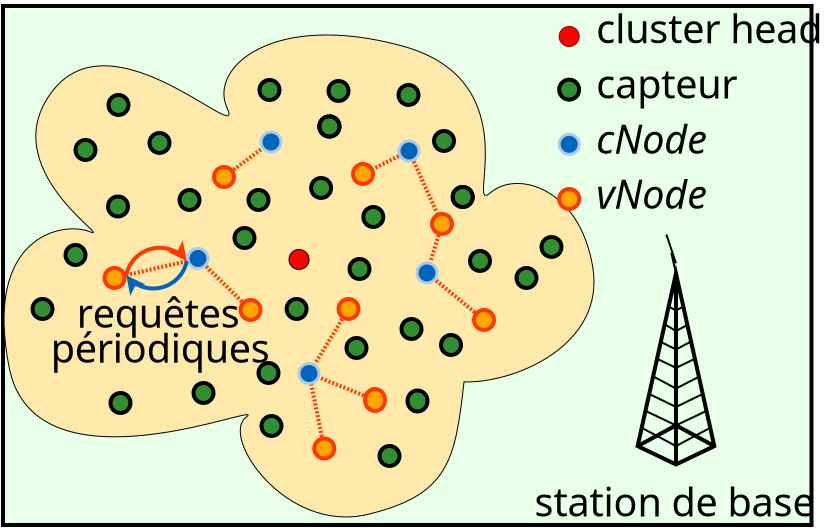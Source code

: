 <?xml version="1.0" encoding="UTF-8"?>
<dia:diagram xmlns:dia="http://www.lysator.liu.se/~alla/dia/">
  <dia:layer name="Background" visible="true" active="true">
    <dia:object type="Standard - Box" version="0" id="O0">
      <dia:attribute name="obj_pos">
        <dia:point val="11.8,24.975"/>
      </dia:attribute>
      <dia:attribute name="obj_bb">
        <dia:rectangle val="11.7,24.875;52.325,51.025"/>
      </dia:attribute>
      <dia:attribute name="elem_corner">
        <dia:point val="11.8,24.975"/>
      </dia:attribute>
      <dia:attribute name="elem_width">
        <dia:real val="40.425"/>
      </dia:attribute>
      <dia:attribute name="elem_height">
        <dia:real val="25.95"/>
      </dia:attribute>
      <dia:attribute name="border_width">
        <dia:real val="0.2"/>
      </dia:attribute>
      <dia:attribute name="inner_color">
        <dia:color val="#e8ffe8"/>
      </dia:attribute>
      <dia:attribute name="show_background">
        <dia:boolean val="true"/>
      </dia:attribute>
    </dia:object>
    <dia:object type="Network - Antenna" version="1" id="O1">
      <dia:attribute name="obj_pos">
        <dia:point val="43.532,36.4"/>
      </dia:attribute>
      <dia:attribute name="obj_bb">
        <dia:rectangle val="39.25,36.384;51.648,50.723"/>
      </dia:attribute>
      <dia:attribute name="meta">
        <dia:composite type="dict"/>
      </dia:attribute>
      <dia:attribute name="elem_corner">
        <dia:point val="43.532,36.4"/>
      </dia:attribute>
      <dia:attribute name="elem_width">
        <dia:real val="3.833"/>
      </dia:attribute>
      <dia:attribute name="elem_height">
        <dia:real val="11.5"/>
      </dia:attribute>
      <dia:attribute name="line_width">
        <dia:real val="0.1"/>
      </dia:attribute>
      <dia:attribute name="line_colour">
        <dia:color val="#000000"/>
      </dia:attribute>
      <dia:attribute name="fill_colour">
        <dia:color val="#e8ffe8"/>
      </dia:attribute>
      <dia:attribute name="show_background">
        <dia:boolean val="true"/>
      </dia:attribute>
      <dia:attribute name="line_style">
        <dia:enum val="0"/>
        <dia:real val="1"/>
      </dia:attribute>
      <dia:attribute name="padding">
        <dia:real val="0.1"/>
      </dia:attribute>
      <dia:attribute name="text">
        <dia:composite type="text">
          <dia:attribute name="string">
            <dia:string>#station de base#</dia:string>
          </dia:attribute>
          <dia:attribute name="font">
            <dia:font family="Linux Biolinum O" style="0" name="Courier"/>
          </dia:attribute>
          <dia:attribute name="height">
            <dia:real val="2.469"/>
          </dia:attribute>
          <dia:attribute name="pos">
            <dia:point val="45.449,50.135"/>
          </dia:attribute>
          <dia:attribute name="color">
            <dia:color val="#000000"/>
          </dia:attribute>
          <dia:attribute name="alignment">
            <dia:enum val="1"/>
          </dia:attribute>
        </dia:composite>
      </dia:attribute>
      <dia:attribute name="flip_horizontal">
        <dia:boolean val="false"/>
      </dia:attribute>
      <dia:attribute name="flip_vertical">
        <dia:boolean val="false"/>
      </dia:attribute>
      <dia:attribute name="subscale">
        <dia:real val="1"/>
      </dia:attribute>
    </dia:object>
    <dia:object type="Network - Cloud" version="1" id="O2">
      <dia:attribute name="obj_pos">
        <dia:point val="11.85,26.425"/>
      </dia:attribute>
      <dia:attribute name="obj_bb">
        <dia:rectangle val="11.85,26.425;41.35,50.525"/>
      </dia:attribute>
      <dia:attribute name="meta">
        <dia:composite type="dict"/>
      </dia:attribute>
      <dia:attribute name="elem_corner">
        <dia:point val="11.85,26.425"/>
      </dia:attribute>
      <dia:attribute name="elem_width">
        <dia:real val="29.5"/>
      </dia:attribute>
      <dia:attribute name="elem_height">
        <dia:real val="24.1"/>
      </dia:attribute>
      <dia:attribute name="line_width">
        <dia:real val="1.175e-38"/>
      </dia:attribute>
      <dia:attribute name="line_colour">
        <dia:color val="#000000"/>
      </dia:attribute>
      <dia:attribute name="fill_colour">
        <dia:color val="#ffe9aa"/>
      </dia:attribute>
      <dia:attribute name="show_background">
        <dia:boolean val="true"/>
      </dia:attribute>
      <dia:attribute name="line_style">
        <dia:enum val="0"/>
        <dia:real val="1"/>
      </dia:attribute>
      <dia:attribute name="padding">
        <dia:real val="0.1"/>
      </dia:attribute>
      <dia:attribute name="text">
        <dia:composite type="text">
          <dia:attribute name="string">
            <dia:string>##</dia:string>
          </dia:attribute>
          <dia:attribute name="font">
            <dia:font family="sans" style="0" name="Helvetica"/>
          </dia:attribute>
          <dia:attribute name="height">
            <dia:real val="0.8"/>
          </dia:attribute>
          <dia:attribute name="pos">
            <dia:point val="25.809,38.25"/>
          </dia:attribute>
          <dia:attribute name="color">
            <dia:color val="#000000"/>
          </dia:attribute>
          <dia:attribute name="alignment">
            <dia:enum val="1"/>
          </dia:attribute>
        </dia:composite>
      </dia:attribute>
      <dia:attribute name="flip_horizontal">
        <dia:boolean val="true"/>
      </dia:attribute>
      <dia:attribute name="flip_vertical">
        <dia:boolean val="true"/>
      </dia:attribute>
      <dia:attribute name="subscale">
        <dia:real val="1"/>
      </dia:attribute>
    </dia:object>
    <dia:object type="Standard - Ellipse" version="0" id="O3">
      <dia:attribute name="obj_pos">
        <dia:point val="26.1,37.15"/>
      </dia:attribute>
      <dia:attribute name="obj_bb">
        <dia:rectangle val="26.1,37.15;27.1,38.15"/>
      </dia:attribute>
      <dia:attribute name="elem_corner">
        <dia:point val="26.1,37.15"/>
      </dia:attribute>
      <dia:attribute name="elem_width">
        <dia:real val="1"/>
      </dia:attribute>
      <dia:attribute name="elem_height">
        <dia:real val="1"/>
      </dia:attribute>
      <dia:attribute name="border_width">
        <dia:real val="1.175e-38"/>
      </dia:attribute>
      <dia:attribute name="inner_color">
        <dia:color val="#ff0000"/>
      </dia:attribute>
    </dia:object>
    <dia:object type="Standard - Ellipse" version="0" id="O4">
      <dia:attribute name="obj_pos">
        <dia:point val="17.05,34.5"/>
      </dia:attribute>
      <dia:attribute name="obj_bb">
        <dia:rectangle val="16.95,34.4;18.15,35.6"/>
      </dia:attribute>
      <dia:attribute name="elem_corner">
        <dia:point val="17.05,34.5"/>
      </dia:attribute>
      <dia:attribute name="elem_width">
        <dia:real val="1"/>
      </dia:attribute>
      <dia:attribute name="elem_height">
        <dia:real val="1"/>
      </dia:attribute>
      <dia:attribute name="border_width">
        <dia:real val="0.2"/>
      </dia:attribute>
      <dia:attribute name="inner_color">
        <dia:color val="#318e31"/>
      </dia:attribute>
    </dia:object>
    <dia:object type="Standard - Ellipse" version="0" id="O5">
      <dia:attribute name="obj_pos">
        <dia:point val="27.365,46.6"/>
      </dia:attribute>
      <dia:attribute name="obj_bb">
        <dia:rectangle val="27.265,46.5;28.465,47.7"/>
      </dia:attribute>
      <dia:attribute name="elem_corner">
        <dia:point val="27.365,46.6"/>
      </dia:attribute>
      <dia:attribute name="elem_width">
        <dia:real val="1"/>
      </dia:attribute>
      <dia:attribute name="elem_height">
        <dia:real val="1"/>
      </dia:attribute>
      <dia:attribute name="border_width">
        <dia:real val="0.2"/>
      </dia:attribute>
      <dia:attribute name="border_color">
        <dia:color val="#ff3800"/>
      </dia:attribute>
      <dia:attribute name="inner_color">
        <dia:color val="#ffa500"/>
      </dia:attribute>
    </dia:object>
    <dia:object type="Standard - Ellipse" version="0" id="O6">
      <dia:attribute name="obj_pos">
        <dia:point val="28.975,41.575"/>
      </dia:attribute>
      <dia:attribute name="obj_bb">
        <dia:rectangle val="28.875,41.475;30.075,42.675"/>
      </dia:attribute>
      <dia:attribute name="elem_corner">
        <dia:point val="28.975,41.575"/>
      </dia:attribute>
      <dia:attribute name="elem_width">
        <dia:real val="1"/>
      </dia:attribute>
      <dia:attribute name="elem_height">
        <dia:real val="1"/>
      </dia:attribute>
      <dia:attribute name="border_width">
        <dia:real val="0.2"/>
      </dia:attribute>
      <dia:attribute name="inner_color">
        <dia:color val="#318e31"/>
      </dia:attribute>
    </dia:object>
    <dia:object type="Standard - Ellipse" version="0" id="O7">
      <dia:attribute name="obj_pos">
        <dia:point val="14.925,36.925"/>
      </dia:attribute>
      <dia:attribute name="obj_bb">
        <dia:rectangle val="14.825,36.825;16.025,38.025"/>
      </dia:attribute>
      <dia:attribute name="elem_corner">
        <dia:point val="14.925,36.925"/>
      </dia:attribute>
      <dia:attribute name="elem_width">
        <dia:real val="1"/>
      </dia:attribute>
      <dia:attribute name="elem_height">
        <dia:real val="1"/>
      </dia:attribute>
      <dia:attribute name="border_width">
        <dia:real val="0.2"/>
      </dia:attribute>
      <dia:attribute name="inner_color">
        <dia:color val="#318e31"/>
      </dia:attribute>
    </dia:object>
    <dia:object type="Standard - Ellipse" version="0" id="O8">
      <dia:attribute name="obj_pos">
        <dia:point val="32.025,44.2"/>
      </dia:attribute>
      <dia:attribute name="obj_bb">
        <dia:rectangle val="31.925,44.1;33.125,45.35"/>
      </dia:attribute>
      <dia:attribute name="elem_corner">
        <dia:point val="32.025,44.2"/>
      </dia:attribute>
      <dia:attribute name="elem_width">
        <dia:real val="1"/>
      </dia:attribute>
      <dia:attribute name="elem_height">
        <dia:real val="1.05"/>
      </dia:attribute>
      <dia:attribute name="border_width">
        <dia:real val="0.2"/>
      </dia:attribute>
      <dia:attribute name="inner_color">
        <dia:color val="#318e31"/>
      </dia:attribute>
    </dia:object>
    <dia:object type="Standard - Ellipse" version="0" id="O9">
      <dia:attribute name="obj_pos">
        <dia:point val="16.875,38.075"/>
      </dia:attribute>
      <dia:attribute name="obj_bb">
        <dia:rectangle val="16.775,37.975;17.975,39.175"/>
      </dia:attribute>
      <dia:attribute name="elem_corner">
        <dia:point val="16.875,38.075"/>
      </dia:attribute>
      <dia:attribute name="elem_width">
        <dia:real val="1"/>
      </dia:attribute>
      <dia:attribute name="elem_height">
        <dia:real val="1"/>
      </dia:attribute>
      <dia:attribute name="border_width">
        <dia:real val="0.2"/>
      </dia:attribute>
      <dia:attribute name="border_color">
        <dia:color val="#ff3800"/>
      </dia:attribute>
      <dia:attribute name="inner_color">
        <dia:color val="#ffa500"/>
      </dia:attribute>
    </dia:object>
    <dia:object type="Standard - Text" version="1" id="O10">
      <dia:attribute name="obj_pos">
        <dia:point val="28.078,30.792"/>
      </dia:attribute>
      <dia:attribute name="obj_bb">
        <dia:rectangle val="28.078,30.197;28.078,30.945"/>
      </dia:attribute>
      <dia:attribute name="text">
        <dia:composite type="text">
          <dia:attribute name="string">
            <dia:string>##</dia:string>
          </dia:attribute>
          <dia:attribute name="font">
            <dia:font family="sans" style="0" name="Helvetica"/>
          </dia:attribute>
          <dia:attribute name="height">
            <dia:real val="0.8"/>
          </dia:attribute>
          <dia:attribute name="pos">
            <dia:point val="28.078,30.792"/>
          </dia:attribute>
          <dia:attribute name="color">
            <dia:color val="#000000"/>
          </dia:attribute>
          <dia:attribute name="alignment">
            <dia:enum val="0"/>
          </dia:attribute>
        </dia:composite>
      </dia:attribute>
      <dia:attribute name="valign">
        <dia:enum val="3"/>
      </dia:attribute>
    </dia:object>
    <dia:object type="Standard - Ellipse" version="0" id="O11">
      <dia:attribute name="obj_pos">
        <dia:point val="19.125,31.325"/>
      </dia:attribute>
      <dia:attribute name="obj_bb">
        <dia:rectangle val="19.025,31.225;20.225,32.425"/>
      </dia:attribute>
      <dia:attribute name="elem_corner">
        <dia:point val="19.125,31.325"/>
      </dia:attribute>
      <dia:attribute name="elem_width">
        <dia:real val="1"/>
      </dia:attribute>
      <dia:attribute name="elem_height">
        <dia:real val="1"/>
      </dia:attribute>
      <dia:attribute name="border_width">
        <dia:real val="0.2"/>
      </dia:attribute>
      <dia:attribute name="inner_color">
        <dia:color val="#318e31"/>
      </dia:attribute>
    </dia:object>
    <dia:object type="Standard - Ellipse" version="0" id="O12">
      <dia:attribute name="obj_pos">
        <dia:point val="33.35,31.225"/>
      </dia:attribute>
      <dia:attribute name="obj_bb">
        <dia:rectangle val="33.25,31.125;34.45,32.325"/>
      </dia:attribute>
      <dia:attribute name="elem_corner">
        <dia:point val="33.35,31.225"/>
      </dia:attribute>
      <dia:attribute name="elem_width">
        <dia:real val="1"/>
      </dia:attribute>
      <dia:attribute name="elem_height">
        <dia:real val="1"/>
      </dia:attribute>
      <dia:attribute name="border_width">
        <dia:real val="0.2"/>
      </dia:attribute>
      <dia:attribute name="inner_color">
        <dia:color val="#318e31"/>
      </dia:attribute>
    </dia:object>
    <dia:object type="Standard - Ellipse" version="0" id="O13">
      <dia:attribute name="obj_pos">
        <dia:point val="17.075,29.425"/>
      </dia:attribute>
      <dia:attribute name="obj_bb">
        <dia:rectangle val="16.975,29.325;18.175,30.525"/>
      </dia:attribute>
      <dia:attribute name="elem_corner">
        <dia:point val="17.075,29.425"/>
      </dia:attribute>
      <dia:attribute name="elem_width">
        <dia:real val="1"/>
      </dia:attribute>
      <dia:attribute name="elem_height">
        <dia:real val="1"/>
      </dia:attribute>
      <dia:attribute name="border_width">
        <dia:real val="0.2"/>
      </dia:attribute>
      <dia:attribute name="inner_color">
        <dia:color val="#318e31"/>
      </dia:attribute>
    </dia:object>
    <dia:object type="Standard - Ellipse" version="0" id="O14">
      <dia:attribute name="obj_pos">
        <dia:point val="28.075,28.725"/>
      </dia:attribute>
      <dia:attribute name="obj_bb">
        <dia:rectangle val="27.975,28.625;29.175,29.825"/>
      </dia:attribute>
      <dia:attribute name="elem_corner">
        <dia:point val="28.075,28.725"/>
      </dia:attribute>
      <dia:attribute name="elem_width">
        <dia:real val="1"/>
      </dia:attribute>
      <dia:attribute name="elem_height">
        <dia:real val="1"/>
      </dia:attribute>
      <dia:attribute name="border_width">
        <dia:real val="0.2"/>
      </dia:attribute>
      <dia:attribute name="inner_color">
        <dia:color val="#318e31"/>
      </dia:attribute>
    </dia:object>
    <dia:object type="Standard - Ellipse" version="0" id="O15">
      <dia:attribute name="obj_pos">
        <dia:point val="37.475,38.075"/>
      </dia:attribute>
      <dia:attribute name="obj_bb">
        <dia:rectangle val="37.375,37.975;38.575,39.175"/>
      </dia:attribute>
      <dia:attribute name="elem_corner">
        <dia:point val="37.475,38.075"/>
      </dia:attribute>
      <dia:attribute name="elem_width">
        <dia:real val="1"/>
      </dia:attribute>
      <dia:attribute name="elem_height">
        <dia:real val="1"/>
      </dia:attribute>
      <dia:attribute name="border_width">
        <dia:real val="0.2"/>
      </dia:attribute>
      <dia:attribute name="inner_color">
        <dia:color val="#318e31"/>
      </dia:attribute>
    </dia:object>
    <dia:object type="Standard - Ellipse" version="0" id="O16">
      <dia:attribute name="obj_pos">
        <dia:point val="31.6,31.725"/>
      </dia:attribute>
      <dia:attribute name="obj_bb">
        <dia:rectangle val="31.525,31.65;32.675,32.8"/>
      </dia:attribute>
      <dia:attribute name="elem_corner">
        <dia:point val="31.6,31.725"/>
      </dia:attribute>
      <dia:attribute name="elem_width">
        <dia:real val="1"/>
      </dia:attribute>
      <dia:attribute name="elem_height">
        <dia:real val="1"/>
      </dia:attribute>
      <dia:attribute name="border_width">
        <dia:real val="0.15"/>
      </dia:attribute>
      <dia:attribute name="border_color">
        <dia:color val="#aacbe9"/>
      </dia:attribute>
      <dia:attribute name="inner_color">
        <dia:color val="#0065bd"/>
      </dia:attribute>
    </dia:object>
    <dia:object type="Standard - Ellipse" version="0" id="O17">
      <dia:attribute name="obj_pos">
        <dia:point val="21.05,37.1"/>
      </dia:attribute>
      <dia:attribute name="obj_bb">
        <dia:rectangle val="20.975,37.025;22.125,38.175"/>
      </dia:attribute>
      <dia:attribute name="elem_corner">
        <dia:point val="21.05,37.1"/>
      </dia:attribute>
      <dia:attribute name="elem_width">
        <dia:real val="1"/>
      </dia:attribute>
      <dia:attribute name="elem_height">
        <dia:real val="1"/>
      </dia:attribute>
      <dia:attribute name="border_width">
        <dia:real val="0.15"/>
      </dia:attribute>
      <dia:attribute name="border_color">
        <dia:color val="#aacbe9"/>
      </dia:attribute>
      <dia:attribute name="inner_color">
        <dia:color val="#0065bd"/>
      </dia:attribute>
    </dia:object>
    <dia:object type="Standard - Ellipse" version="0" id="O18">
      <dia:attribute name="obj_pos">
        <dia:point val="26.6,42.85"/>
      </dia:attribute>
      <dia:attribute name="obj_bb">
        <dia:rectangle val="26.525,42.775;27.675,43.925"/>
      </dia:attribute>
      <dia:attribute name="elem_corner">
        <dia:point val="26.6,42.85"/>
      </dia:attribute>
      <dia:attribute name="elem_width">
        <dia:real val="1"/>
      </dia:attribute>
      <dia:attribute name="elem_height">
        <dia:real val="1"/>
      </dia:attribute>
      <dia:attribute name="border_width">
        <dia:real val="0.15"/>
      </dia:attribute>
      <dia:attribute name="border_color">
        <dia:color val="#aacbe9"/>
      </dia:attribute>
      <dia:attribute name="inner_color">
        <dia:color val="#0065bd"/>
      </dia:attribute>
    </dia:object>
    <dia:object type="Standard - Ellipse" version="0" id="O19">
      <dia:attribute name="obj_pos">
        <dia:point val="20.625,34.175"/>
      </dia:attribute>
      <dia:attribute name="obj_bb">
        <dia:rectangle val="20.525,34.075;21.725,35.275"/>
      </dia:attribute>
      <dia:attribute name="elem_corner">
        <dia:point val="20.625,34.175"/>
      </dia:attribute>
      <dia:attribute name="elem_width">
        <dia:real val="1"/>
      </dia:attribute>
      <dia:attribute name="elem_height">
        <dia:real val="1"/>
      </dia:attribute>
      <dia:attribute name="border_width">
        <dia:real val="0.2"/>
      </dia:attribute>
      <dia:attribute name="inner_color">
        <dia:color val="#318e31"/>
      </dia:attribute>
    </dia:object>
    <dia:object type="Standard - Ellipse" version="0" id="O20">
      <dia:attribute name="obj_pos">
        <dia:point val="24.625,28.675"/>
      </dia:attribute>
      <dia:attribute name="obj_bb">
        <dia:rectangle val="24.525,28.575;25.725,29.775"/>
      </dia:attribute>
      <dia:attribute name="elem_corner">
        <dia:point val="24.625,28.675"/>
      </dia:attribute>
      <dia:attribute name="elem_width">
        <dia:real val="1"/>
      </dia:attribute>
      <dia:attribute name="elem_height">
        <dia:real val="1"/>
      </dia:attribute>
      <dia:attribute name="border_width">
        <dia:real val="0.2"/>
      </dia:attribute>
      <dia:attribute name="inner_color">
        <dia:color val="#318e31"/>
      </dia:attribute>
    </dia:object>
    <dia:object type="Standard - Ellipse" version="0" id="O21">
      <dia:attribute name="obj_pos">
        <dia:point val="27.62,30.5"/>
      </dia:attribute>
      <dia:attribute name="obj_bb">
        <dia:rectangle val="27.52,30.4;28.72,31.6"/>
      </dia:attribute>
      <dia:attribute name="elem_corner">
        <dia:point val="27.62,30.5"/>
      </dia:attribute>
      <dia:attribute name="elem_width">
        <dia:real val="1"/>
      </dia:attribute>
      <dia:attribute name="elem_height">
        <dia:real val="1"/>
      </dia:attribute>
      <dia:attribute name="border_width">
        <dia:real val="0.2"/>
      </dia:attribute>
      <dia:attribute name="inner_color">
        <dia:color val="#318e31"/>
      </dia:attribute>
    </dia:object>
    <dia:object type="Standard - Ellipse" version="0" id="O22">
      <dia:attribute name="obj_pos">
        <dia:point val="34.285,34.025"/>
      </dia:attribute>
      <dia:attribute name="obj_bb">
        <dia:rectangle val="34.185,33.925;35.385,35.125"/>
      </dia:attribute>
      <dia:attribute name="elem_corner">
        <dia:point val="34.285,34.025"/>
      </dia:attribute>
      <dia:attribute name="elem_width">
        <dia:real val="1"/>
      </dia:attribute>
      <dia:attribute name="elem_height">
        <dia:real val="1"/>
      </dia:attribute>
      <dia:attribute name="border_width">
        <dia:real val="0.2"/>
      </dia:attribute>
      <dia:attribute name="inner_color">
        <dia:color val="#318e31"/>
      </dia:attribute>
    </dia:object>
    <dia:object type="Standard - Ellipse" version="0" id="O23">
      <dia:attribute name="obj_pos">
        <dia:point val="31.575,28.925"/>
      </dia:attribute>
      <dia:attribute name="obj_bb">
        <dia:rectangle val="31.475,28.825;32.675,30.025"/>
      </dia:attribute>
      <dia:attribute name="elem_corner">
        <dia:point val="31.575,28.925"/>
      </dia:attribute>
      <dia:attribute name="elem_width">
        <dia:real val="1"/>
      </dia:attribute>
      <dia:attribute name="elem_height">
        <dia:real val="1"/>
      </dia:attribute>
      <dia:attribute name="border_width">
        <dia:real val="0.2"/>
      </dia:attribute>
      <dia:attribute name="inner_color">
        <dia:color val="#318e31"/>
      </dia:attribute>
    </dia:object>
    <dia:object type="Standard - Ellipse" version="0" id="O24">
      <dia:attribute name="obj_pos">
        <dia:point val="29.3,32.875"/>
      </dia:attribute>
      <dia:attribute name="obj_bb">
        <dia:rectangle val="29.2,32.775;30.4,33.975"/>
      </dia:attribute>
      <dia:attribute name="elem_corner">
        <dia:point val="29.3,32.875"/>
      </dia:attribute>
      <dia:attribute name="elem_width">
        <dia:real val="1"/>
      </dia:attribute>
      <dia:attribute name="elem_height">
        <dia:real val="1"/>
      </dia:attribute>
      <dia:attribute name="border_width">
        <dia:real val="0.2"/>
      </dia:attribute>
      <dia:attribute name="border_color">
        <dia:color val="#ff3800"/>
      </dia:attribute>
      <dia:attribute name="inner_color">
        <dia:color val="#ffa500"/>
      </dia:attribute>
    </dia:object>
    <dia:object type="Standard - Ellipse" version="0" id="O25">
      <dia:attribute name="obj_pos">
        <dia:point val="31.725,40.625"/>
      </dia:attribute>
      <dia:attribute name="obj_bb">
        <dia:rectangle val="31.625,40.525;32.825,41.725"/>
      </dia:attribute>
      <dia:attribute name="elem_corner">
        <dia:point val="31.725,40.625"/>
      </dia:attribute>
      <dia:attribute name="elem_width">
        <dia:real val="1"/>
      </dia:attribute>
      <dia:attribute name="elem_height">
        <dia:real val="1"/>
      </dia:attribute>
      <dia:attribute name="border_width">
        <dia:real val="0.2"/>
      </dia:attribute>
      <dia:attribute name="inner_color">
        <dia:color val="#318e31"/>
      </dia:attribute>
    </dia:object>
    <dia:object type="Standard - Ellipse" version="0" id="O26">
      <dia:attribute name="obj_pos">
        <dia:point val="23.675,39.675"/>
      </dia:attribute>
      <dia:attribute name="obj_bb">
        <dia:rectangle val="23.575,39.575;24.775,40.775"/>
      </dia:attribute>
      <dia:attribute name="elem_corner">
        <dia:point val="23.675,39.675"/>
      </dia:attribute>
      <dia:attribute name="elem_width">
        <dia:real val="1"/>
      </dia:attribute>
      <dia:attribute name="elem_height">
        <dia:real val="1"/>
      </dia:attribute>
      <dia:attribute name="border_width">
        <dia:real val="0.2"/>
      </dia:attribute>
      <dia:attribute name="border_color">
        <dia:color val="#ff3800"/>
      </dia:attribute>
      <dia:attribute name="inner_color">
        <dia:color val="#ffa500"/>
      </dia:attribute>
    </dia:object>
    <dia:object type="Standard - Ellipse" version="0" id="O27">
      <dia:attribute name="obj_pos">
        <dia:point val="27.205,33.575"/>
      </dia:attribute>
      <dia:attribute name="obj_bb">
        <dia:rectangle val="27.105,33.475;28.305,34.675"/>
      </dia:attribute>
      <dia:attribute name="elem_corner">
        <dia:point val="27.205,33.575"/>
      </dia:attribute>
      <dia:attribute name="elem_width">
        <dia:real val="1"/>
      </dia:attribute>
      <dia:attribute name="elem_height">
        <dia:real val="1"/>
      </dia:attribute>
      <dia:attribute name="border_width">
        <dia:real val="0.2"/>
      </dia:attribute>
      <dia:attribute name="inner_color">
        <dia:color val="#318e31"/>
      </dia:attribute>
    </dia:object>
    <dia:object type="Standard - Ellipse" version="0" id="O28">
      <dia:attribute name="obj_pos">
        <dia:point val="27.62,30.5"/>
      </dia:attribute>
      <dia:attribute name="obj_bb">
        <dia:rectangle val="27.52,30.4;28.72,31.6"/>
      </dia:attribute>
      <dia:attribute name="elem_corner">
        <dia:point val="27.62,30.5"/>
      </dia:attribute>
      <dia:attribute name="elem_width">
        <dia:real val="1"/>
      </dia:attribute>
      <dia:attribute name="elem_height">
        <dia:real val="1"/>
      </dia:attribute>
      <dia:attribute name="border_width">
        <dia:real val="0.2"/>
      </dia:attribute>
      <dia:attribute name="inner_color">
        <dia:color val="#318e31"/>
      </dia:attribute>
    </dia:object>
    <dia:object type="Standard - Ellipse" version="0" id="O29">
      <dia:attribute name="obj_pos">
        <dia:point val="34.285,34.025"/>
      </dia:attribute>
      <dia:attribute name="obj_bb">
        <dia:rectangle val="34.185,33.925;35.385,35.125"/>
      </dia:attribute>
      <dia:attribute name="elem_corner">
        <dia:point val="34.285,34.025"/>
      </dia:attribute>
      <dia:attribute name="elem_width">
        <dia:real val="1"/>
      </dia:attribute>
      <dia:attribute name="elem_height">
        <dia:real val="1"/>
      </dia:attribute>
      <dia:attribute name="border_width">
        <dia:real val="0.2"/>
      </dia:attribute>
      <dia:attribute name="inner_color">
        <dia:color val="#318e31"/>
      </dia:attribute>
    </dia:object>
    <dia:object type="Standard - Ellipse" version="0" id="O30">
      <dia:attribute name="obj_pos">
        <dia:point val="28.575,39.625"/>
      </dia:attribute>
      <dia:attribute name="obj_bb">
        <dia:rectangle val="28.475,39.525;29.675,40.725"/>
      </dia:attribute>
      <dia:attribute name="elem_corner">
        <dia:point val="28.575,39.625"/>
      </dia:attribute>
      <dia:attribute name="elem_width">
        <dia:real val="1"/>
      </dia:attribute>
      <dia:attribute name="elem_height">
        <dia:real val="1"/>
      </dia:attribute>
      <dia:attribute name="border_width">
        <dia:real val="0.2"/>
      </dia:attribute>
      <dia:attribute name="border_color">
        <dia:color val="#ff3800"/>
      </dia:attribute>
      <dia:attribute name="inner_color">
        <dia:color val="#ffa500"/>
      </dia:attribute>
    </dia:object>
    <dia:object type="Standard - Ellipse" version="0" id="O31">
      <dia:attribute name="obj_pos">
        <dia:point val="29.815,35.025"/>
      </dia:attribute>
      <dia:attribute name="obj_bb">
        <dia:rectangle val="29.715,34.925;30.915,36.125"/>
      </dia:attribute>
      <dia:attribute name="elem_corner">
        <dia:point val="29.815,35.025"/>
      </dia:attribute>
      <dia:attribute name="elem_width">
        <dia:real val="1"/>
      </dia:attribute>
      <dia:attribute name="elem_height">
        <dia:real val="1"/>
      </dia:attribute>
      <dia:attribute name="border_width">
        <dia:real val="0.2"/>
      </dia:attribute>
      <dia:attribute name="inner_color">
        <dia:color val="#318e31"/>
      </dia:attribute>
    </dia:object>
    <dia:object type="Standard - Ellipse" version="0" id="O32">
      <dia:attribute name="obj_pos">
        <dia:point val="24.075,34.175"/>
      </dia:attribute>
      <dia:attribute name="obj_bb">
        <dia:rectangle val="23.975,34.075;25.175,35.275"/>
      </dia:attribute>
      <dia:attribute name="elem_corner">
        <dia:point val="24.075,34.175"/>
      </dia:attribute>
      <dia:attribute name="elem_width">
        <dia:real val="1"/>
      </dia:attribute>
      <dia:attribute name="elem_height">
        <dia:real val="1"/>
      </dia:attribute>
      <dia:attribute name="border_width">
        <dia:real val="0.2"/>
      </dia:attribute>
      <dia:attribute name="inner_color">
        <dia:color val="#318e31"/>
      </dia:attribute>
    </dia:object>
    <dia:object type="Standard - Ellipse" version="0" id="O33">
      <dia:attribute name="obj_pos">
        <dia:point val="17.175,44.325"/>
      </dia:attribute>
      <dia:attribute name="obj_bb">
        <dia:rectangle val="17.075,44.225;18.275,45.425"/>
      </dia:attribute>
      <dia:attribute name="elem_corner">
        <dia:point val="17.175,44.325"/>
      </dia:attribute>
      <dia:attribute name="elem_width">
        <dia:real val="1"/>
      </dia:attribute>
      <dia:attribute name="elem_height">
        <dia:real val="1"/>
      </dia:attribute>
      <dia:attribute name="border_width">
        <dia:real val="0.2"/>
      </dia:attribute>
      <dia:attribute name="inner_color">
        <dia:color val="#318e31"/>
      </dia:attribute>
    </dia:object>
    <dia:object type="Standard - Ellipse" version="0" id="O34">
      <dia:attribute name="obj_pos">
        <dia:point val="13.275,39.625"/>
      </dia:attribute>
      <dia:attribute name="obj_bb">
        <dia:rectangle val="13.175,39.525;14.375,40.725"/>
      </dia:attribute>
      <dia:attribute name="elem_corner">
        <dia:point val="13.275,39.625"/>
      </dia:attribute>
      <dia:attribute name="elem_width">
        <dia:real val="1"/>
      </dia:attribute>
      <dia:attribute name="elem_height">
        <dia:real val="1"/>
      </dia:attribute>
      <dia:attribute name="border_width">
        <dia:real val="0.2"/>
      </dia:attribute>
      <dia:attribute name="inner_color">
        <dia:color val="#318e31"/>
      </dia:attribute>
    </dia:object>
    <dia:object type="Standard - Ellipse" version="0" id="O35">
      <dia:attribute name="obj_pos">
        <dia:point val="15.425,31.675"/>
      </dia:attribute>
      <dia:attribute name="obj_bb">
        <dia:rectangle val="15.325,31.575;16.525,32.775"/>
      </dia:attribute>
      <dia:attribute name="elem_corner">
        <dia:point val="15.425,31.675"/>
      </dia:attribute>
      <dia:attribute name="elem_width">
        <dia:real val="1"/>
      </dia:attribute>
      <dia:attribute name="elem_height">
        <dia:real val="1"/>
      </dia:attribute>
      <dia:attribute name="border_width">
        <dia:real val="0.2"/>
      </dia:attribute>
      <dia:attribute name="inner_color">
        <dia:color val="#318e31"/>
      </dia:attribute>
    </dia:object>
    <dia:object type="Standard - Ellipse" version="0" id="O36">
      <dia:attribute name="obj_pos">
        <dia:point val="27.62,30.5"/>
      </dia:attribute>
      <dia:attribute name="obj_bb">
        <dia:rectangle val="27.52,30.4;28.72,31.6"/>
      </dia:attribute>
      <dia:attribute name="elem_corner">
        <dia:point val="27.62,30.5"/>
      </dia:attribute>
      <dia:attribute name="elem_width">
        <dia:real val="1"/>
      </dia:attribute>
      <dia:attribute name="elem_height">
        <dia:real val="1"/>
      </dia:attribute>
      <dia:attribute name="border_width">
        <dia:real val="0.2"/>
      </dia:attribute>
      <dia:attribute name="inner_color">
        <dia:color val="#318e31"/>
      </dia:attribute>
    </dia:object>
    <dia:object type="Standard - Ellipse" version="0" id="O37">
      <dia:attribute name="obj_pos">
        <dia:point val="38.725,36.525"/>
      </dia:attribute>
      <dia:attribute name="obj_bb">
        <dia:rectangle val="38.625,36.425;39.825,37.625"/>
      </dia:attribute>
      <dia:attribute name="elem_corner">
        <dia:point val="38.725,36.525"/>
      </dia:attribute>
      <dia:attribute name="elem_width">
        <dia:real val="1"/>
      </dia:attribute>
      <dia:attribute name="elem_height">
        <dia:real val="1"/>
      </dia:attribute>
      <dia:attribute name="border_width">
        <dia:real val="0.2"/>
      </dia:attribute>
      <dia:attribute name="inner_color">
        <dia:color val="#318e31"/>
      </dia:attribute>
    </dia:object>
    <dia:object type="Standard - Ellipse" version="0" id="O38">
      <dia:attribute name="obj_pos">
        <dia:point val="24.575,42.825"/>
      </dia:attribute>
      <dia:attribute name="obj_bb">
        <dia:rectangle val="24.475,42.725;25.675,43.925"/>
      </dia:attribute>
      <dia:attribute name="elem_corner">
        <dia:point val="24.575,42.825"/>
      </dia:attribute>
      <dia:attribute name="elem_width">
        <dia:real val="1"/>
      </dia:attribute>
      <dia:attribute name="elem_height">
        <dia:real val="1"/>
      </dia:attribute>
      <dia:attribute name="border_width">
        <dia:real val="0.2"/>
      </dia:attribute>
      <dia:attribute name="inner_color">
        <dia:color val="#318e31"/>
      </dia:attribute>
    </dia:object>
    <dia:object type="Standard - Ellipse" version="0" id="O39">
      <dia:attribute name="obj_pos">
        <dia:point val="30.625,46.975"/>
      </dia:attribute>
      <dia:attribute name="obj_bb">
        <dia:rectangle val="30.525,46.875;31.725,48.075"/>
      </dia:attribute>
      <dia:attribute name="elem_corner">
        <dia:point val="30.625,46.975"/>
      </dia:attribute>
      <dia:attribute name="elem_width">
        <dia:real val="1"/>
      </dia:attribute>
      <dia:attribute name="elem_height">
        <dia:real val="1"/>
      </dia:attribute>
      <dia:attribute name="border_width">
        <dia:real val="0.2"/>
      </dia:attribute>
      <dia:attribute name="inner_color">
        <dia:color val="#318e31"/>
      </dia:attribute>
    </dia:object>
    <dia:object type="Standard - Ellipse" version="0" id="O40">
      <dia:attribute name="obj_pos">
        <dia:point val="22.35,33.025"/>
      </dia:attribute>
      <dia:attribute name="obj_bb">
        <dia:rectangle val="22.25,32.925;23.45,34.125"/>
      </dia:attribute>
      <dia:attribute name="elem_corner">
        <dia:point val="22.35,33.025"/>
      </dia:attribute>
      <dia:attribute name="elem_width">
        <dia:real val="1"/>
      </dia:attribute>
      <dia:attribute name="elem_height">
        <dia:real val="1"/>
      </dia:attribute>
      <dia:attribute name="border_width">
        <dia:real val="0.2"/>
      </dia:attribute>
      <dia:attribute name="border_color">
        <dia:color val="#ff3800"/>
      </dia:attribute>
      <dia:attribute name="inner_color">
        <dia:color val="#ffa500"/>
      </dia:attribute>
    </dia:object>
    <dia:object type="Standard - Ellipse" version="0" id="O41">
      <dia:attribute name="obj_pos">
        <dia:point val="23.375,36.075"/>
      </dia:attribute>
      <dia:attribute name="obj_bb">
        <dia:rectangle val="23.275,35.975;24.475,37.175"/>
      </dia:attribute>
      <dia:attribute name="elem_corner">
        <dia:point val="23.375,36.075"/>
      </dia:attribute>
      <dia:attribute name="elem_width">
        <dia:real val="1"/>
      </dia:attribute>
      <dia:attribute name="elem_height">
        <dia:real val="1"/>
      </dia:attribute>
      <dia:attribute name="border_width">
        <dia:real val="0.2"/>
      </dia:attribute>
      <dia:attribute name="inner_color">
        <dia:color val="#318e31"/>
      </dia:attribute>
    </dia:object>
    <dia:object type="Standard - Ellipse" version="0" id="O42">
      <dia:attribute name="obj_pos">
        <dia:point val="29.125,37.625"/>
      </dia:attribute>
      <dia:attribute name="obj_bb">
        <dia:rectangle val="29.025,37.525;30.225,38.725"/>
      </dia:attribute>
      <dia:attribute name="elem_corner">
        <dia:point val="29.125,37.625"/>
      </dia:attribute>
      <dia:attribute name="elem_width">
        <dia:real val="1"/>
      </dia:attribute>
      <dia:attribute name="elem_height">
        <dia:real val="1"/>
      </dia:attribute>
      <dia:attribute name="border_width">
        <dia:real val="0.2"/>
      </dia:attribute>
      <dia:attribute name="inner_color">
        <dia:color val="#318e31"/>
      </dia:attribute>
    </dia:object>
    <dia:object type="Standard - Line" version="0" id="O43">
      <dia:attribute name="obj_pos">
        <dia:point val="17.959,38.439"/>
      </dia:attribute>
      <dia:attribute name="obj_bb">
        <dia:rectangle val="17.839,37.611;21.11,38.559"/>
      </dia:attribute>
      <dia:attribute name="conn_endpoints">
        <dia:point val="17.959,38.439"/>
        <dia:point val="20.99,37.731"/>
      </dia:attribute>
      <dia:attribute name="numcp">
        <dia:int val="1"/>
      </dia:attribute>
      <dia:attribute name="line_color">
        <dia:color val="#ff3800"/>
      </dia:attribute>
      <dia:attribute name="line_width">
        <dia:real val="0.2"/>
      </dia:attribute>
      <dia:attribute name="line_style">
        <dia:enum val="4"/>
      </dia:attribute>
      <dia:connections>
        <dia:connection handle="0" to="O9" connection="8"/>
        <dia:connection handle="1" to="O17" connection="8"/>
      </dia:connections>
    </dia:object>
    <dia:object type="Standard - Line" version="0" id="O44">
      <dia:attribute name="obj_pos">
        <dia:point val="33.58,36.43"/>
      </dia:attribute>
      <dia:attribute name="obj_bb">
        <dia:rectangle val="33.043,36.305;33.705,37.902"/>
      </dia:attribute>
      <dia:attribute name="conn_endpoints">
        <dia:point val="33.58,36.43"/>
        <dia:point val="33.168,37.777"/>
      </dia:attribute>
      <dia:attribute name="numcp">
        <dia:int val="1"/>
      </dia:attribute>
      <dia:attribute name="line_color">
        <dia:color val="#ff3800"/>
      </dia:attribute>
      <dia:attribute name="line_width">
        <dia:real val="0.2"/>
      </dia:attribute>
      <dia:attribute name="line_style">
        <dia:enum val="4"/>
      </dia:attribute>
      <dia:connections>
        <dia:connection handle="0" to="O68" connection="8"/>
        <dia:connection handle="1" to="O70" connection="8"/>
      </dia:connections>
    </dia:object>
    <dia:object type="Standard - Line" version="0" id="O45">
      <dia:attribute name="obj_pos">
        <dia:point val="31.587,32.482"/>
      </dia:attribute>
      <dia:attribute name="obj_bb">
        <dia:rectangle val="30.201,32.347;31.721,33.241"/>
      </dia:attribute>
      <dia:attribute name="conn_endpoints">
        <dia:point val="31.587,32.482"/>
        <dia:point val="30.336,33.107"/>
      </dia:attribute>
      <dia:attribute name="numcp">
        <dia:int val="1"/>
      </dia:attribute>
      <dia:attribute name="line_color">
        <dia:color val="#ff3800"/>
      </dia:attribute>
      <dia:attribute name="line_width">
        <dia:real val="0.2"/>
      </dia:attribute>
      <dia:attribute name="line_style">
        <dia:enum val="4"/>
      </dia:attribute>
      <dia:connections>
        <dia:connection handle="0" to="O16" connection="8"/>
        <dia:connection handle="1" to="O24" connection="8"/>
      </dia:connections>
    </dia:object>
    <dia:object type="Standard - Line" version="0" id="O46">
      <dia:attribute name="obj_pos">
        <dia:point val="21.96,38.003"/>
      </dia:attribute>
      <dia:attribute name="obj_bb">
        <dia:rectangle val="21.819,37.861;23.888,39.896"/>
      </dia:attribute>
      <dia:attribute name="conn_endpoints">
        <dia:point val="21.96,38.003"/>
        <dia:point val="23.747,39.755"/>
      </dia:attribute>
      <dia:attribute name="numcp">
        <dia:int val="1"/>
      </dia:attribute>
      <dia:attribute name="line_color">
        <dia:color val="#ff3800"/>
      </dia:attribute>
      <dia:attribute name="line_width">
        <dia:real val="0.2"/>
      </dia:attribute>
      <dia:attribute name="line_style">
        <dia:enum val="4"/>
      </dia:attribute>
      <dia:connections>
        <dia:connection handle="0" to="O17" connection="8"/>
        <dia:connection handle="1" to="O26" connection="8"/>
      </dia:connections>
    </dia:object>
    <dia:object type="Standard - Line" version="0" id="O47">
      <dia:attribute name="obj_pos">
        <dia:point val="28.762,40.636"/>
      </dia:attribute>
      <dia:attribute name="obj_bb">
        <dia:rectangle val="27.263,40.498;28.9,42.997"/>
      </dia:attribute>
      <dia:attribute name="conn_endpoints">
        <dia:point val="28.762,40.636"/>
        <dia:point val="27.4,42.86"/>
      </dia:attribute>
      <dia:attribute name="numcp">
        <dia:int val="1"/>
      </dia:attribute>
      <dia:attribute name="line_color">
        <dia:color val="#ff3800"/>
      </dia:attribute>
      <dia:attribute name="line_width">
        <dia:real val="0.2"/>
      </dia:attribute>
      <dia:attribute name="line_style">
        <dia:enum val="4"/>
      </dia:attribute>
      <dia:connections>
        <dia:connection handle="0" to="O30" connection="8"/>
        <dia:connection handle="1" to="O18" connection="8"/>
      </dia:connections>
    </dia:object>
    <dia:object type="Standard - Line" version="0" id="O48">
      <dia:attribute name="obj_pos">
        <dia:point val="27.745,46.512"/>
      </dia:attribute>
      <dia:attribute name="obj_bb">
        <dia:rectangle val="27.096,43.792;27.863,46.63"/>
      </dia:attribute>
      <dia:attribute name="conn_endpoints">
        <dia:point val="27.745,46.512"/>
        <dia:point val="27.214,43.91"/>
      </dia:attribute>
      <dia:attribute name="numcp">
        <dia:int val="1"/>
      </dia:attribute>
      <dia:attribute name="line_color">
        <dia:color val="#ff3800"/>
      </dia:attribute>
      <dia:attribute name="line_width">
        <dia:real val="0.2"/>
      </dia:attribute>
      <dia:attribute name="line_style">
        <dia:enum val="4"/>
      </dia:attribute>
      <dia:connections>
        <dia:connection handle="0" to="O5" connection="8"/>
        <dia:connection handle="1" to="O18" connection="8"/>
      </dia:connections>
    </dia:object>
    <dia:object type="Standard - Arc" version="0" id="O49">
      <dia:attribute name="obj_pos">
        <dia:point val="17.375,38.575"/>
      </dia:attribute>
      <dia:attribute name="obj_bb">
        <dia:rectangle val="17.255,37.48;21.67,39.522"/>
      </dia:attribute>
      <dia:attribute name="conn_endpoints">
        <dia:point val="17.375,38.575"/>
        <dia:point val="21.55,37.6"/>
      </dia:attribute>
      <dia:attribute name="arc_color">
        <dia:color val="#0065bd"/>
      </dia:attribute>
      <dia:attribute name="curve_distance">
        <dia:real val="1"/>
      </dia:attribute>
      <dia:attribute name="line_width">
        <dia:real val="0.2"/>
      </dia:attribute>
      <dia:attribute name="start_arrow">
        <dia:enum val="22"/>
      </dia:attribute>
      <dia:attribute name="start_arrow_length">
        <dia:real val="0.5"/>
      </dia:attribute>
      <dia:attribute name="start_arrow_width">
        <dia:real val="0.5"/>
      </dia:attribute>
      <dia:connections>
        <dia:connection handle="0" to="O9" connection="8"/>
        <dia:connection handle="1" to="O17" connection="8"/>
      </dia:connections>
    </dia:object>
    <dia:object type="Standard - Arc" version="0" id="O50">
      <dia:attribute name="obj_pos">
        <dia:point val="21.55,37.6"/>
      </dia:attribute>
      <dia:attribute name="obj_bb">
        <dia:rectangle val="17.255,36.653;21.67,38.695"/>
      </dia:attribute>
      <dia:attribute name="conn_endpoints">
        <dia:point val="21.55,37.6"/>
        <dia:point val="17.375,38.575"/>
      </dia:attribute>
      <dia:attribute name="arc_color">
        <dia:color val="#ff3800"/>
      </dia:attribute>
      <dia:attribute name="curve_distance">
        <dia:real val="1"/>
      </dia:attribute>
      <dia:attribute name="line_width">
        <dia:real val="0.2"/>
      </dia:attribute>
      <dia:attribute name="start_arrow">
        <dia:enum val="22"/>
      </dia:attribute>
      <dia:attribute name="start_arrow_length">
        <dia:real val="0.5"/>
      </dia:attribute>
      <dia:attribute name="start_arrow_width">
        <dia:real val="0.5"/>
      </dia:attribute>
      <dia:connections>
        <dia:connection handle="0" to="O17" connection="8"/>
        <dia:connection handle="1" to="O9" connection="8"/>
      </dia:connections>
    </dia:object>
    <dia:group>
      <dia:object type="Standard - Text" version="1" id="O51">
        <dia:attribute name="obj_pos">
          <dia:point val="14.19,42.818"/>
        </dia:attribute>
        <dia:attribute name="obj_bb">
          <dia:rectangle val="14.19,41.05;23.665,43.305"/>
        </dia:attribute>
        <dia:attribute name="text">
          <dia:composite type="text">
            <dia:attribute name="string">
              <dia:string>#périodiques#</dia:string>
            </dia:attribute>
            <dia:attribute name="font">
              <dia:font family="Linux Biolinum O" style="0" name="Courier"/>
            </dia:attribute>
            <dia:attribute name="height">
              <dia:real val="2.469"/>
            </dia:attribute>
            <dia:attribute name="pos">
              <dia:point val="14.19,42.818"/>
            </dia:attribute>
            <dia:attribute name="color">
              <dia:color val="#000000"/>
            </dia:attribute>
            <dia:attribute name="alignment">
              <dia:enum val="0"/>
            </dia:attribute>
          </dia:composite>
        </dia:attribute>
        <dia:attribute name="valign">
          <dia:enum val="3"/>
        </dia:attribute>
      </dia:object>
      <dia:object type="Standard - Text" version="1" id="O52">
        <dia:attribute name="obj_pos">
          <dia:point val="15.488,41.068"/>
        </dia:attribute>
        <dia:attribute name="obj_bb">
          <dia:rectangle val="15.488,39.3;22.423,41.555"/>
        </dia:attribute>
        <dia:attribute name="text">
          <dia:composite type="text">
            <dia:attribute name="string">
              <dia:string>#requêtes#</dia:string>
            </dia:attribute>
            <dia:attribute name="font">
              <dia:font family="Linux Biolinum O" style="0" name="Courier"/>
            </dia:attribute>
            <dia:attribute name="height">
              <dia:real val="2.469"/>
            </dia:attribute>
            <dia:attribute name="pos">
              <dia:point val="15.488,41.068"/>
            </dia:attribute>
            <dia:attribute name="color">
              <dia:color val="#000000"/>
            </dia:attribute>
            <dia:attribute name="alignment">
              <dia:enum val="0"/>
            </dia:attribute>
          </dia:composite>
        </dia:attribute>
        <dia:attribute name="valign">
          <dia:enum val="3"/>
        </dia:attribute>
      </dia:object>
    </dia:group>
    <dia:object type="Standard - Ellipse" version="0" id="O53">
      <dia:attribute name="obj_pos">
        <dia:point val="21.325,43.825"/>
      </dia:attribute>
      <dia:attribute name="obj_bb">
        <dia:rectangle val="21.225,43.725;22.425,44.925"/>
      </dia:attribute>
      <dia:attribute name="elem_corner">
        <dia:point val="21.325,43.825"/>
      </dia:attribute>
      <dia:attribute name="elem_width">
        <dia:real val="1"/>
      </dia:attribute>
      <dia:attribute name="elem_height">
        <dia:real val="1"/>
      </dia:attribute>
      <dia:attribute name="border_width">
        <dia:real val="0.2"/>
      </dia:attribute>
      <dia:attribute name="inner_color">
        <dia:color val="#318e31"/>
      </dia:attribute>
    </dia:object>
    <dia:object type="Standard - Ellipse" version="0" id="O54">
      <dia:attribute name="obj_pos">
        <dia:point val="24.725,45.475"/>
      </dia:attribute>
      <dia:attribute name="obj_bb">
        <dia:rectangle val="24.625,45.375;25.825,46.575"/>
      </dia:attribute>
      <dia:attribute name="elem_corner">
        <dia:point val="24.725,45.475"/>
      </dia:attribute>
      <dia:attribute name="elem_width">
        <dia:real val="1"/>
      </dia:attribute>
      <dia:attribute name="elem_height">
        <dia:real val="1"/>
      </dia:attribute>
      <dia:attribute name="border_width">
        <dia:real val="0.2"/>
      </dia:attribute>
      <dia:attribute name="inner_color">
        <dia:color val="#318e31"/>
      </dia:attribute>
    </dia:object>
    <dia:group>
      <dia:object type="Standard - Ellipse" version="0" id="O55">
        <dia:attribute name="obj_pos">
          <dia:point val="39.608,31.392"/>
        </dia:attribute>
        <dia:attribute name="obj_bb">
          <dia:rectangle val="39.533,31.317;40.683,32.467"/>
        </dia:attribute>
        <dia:attribute name="elem_corner">
          <dia:point val="39.608,31.392"/>
        </dia:attribute>
        <dia:attribute name="elem_width">
          <dia:real val="1"/>
        </dia:attribute>
        <dia:attribute name="elem_height">
          <dia:real val="1"/>
        </dia:attribute>
        <dia:attribute name="border_width">
          <dia:real val="0.15"/>
        </dia:attribute>
        <dia:attribute name="border_color">
          <dia:color val="#aacbe9"/>
        </dia:attribute>
        <dia:attribute name="inner_color">
          <dia:color val="#0065bd"/>
        </dia:attribute>
      </dia:object>
      <dia:object type="Standard - Text" version="1" id="O56">
        <dia:attribute name="obj_pos">
          <dia:point val="41.46,32.358"/>
        </dia:attribute>
        <dia:attribute name="obj_bb">
          <dia:rectangle val="41.46,30.59;46.325,32.845"/>
        </dia:attribute>
        <dia:attribute name="text">
          <dia:composite type="text">
            <dia:attribute name="string">
              <dia:string>#cNode#</dia:string>
            </dia:attribute>
            <dia:attribute name="font">
              <dia:font family="Linux Biolinum O" style="8" name="Courier"/>
            </dia:attribute>
            <dia:attribute name="height">
              <dia:real val="2.469"/>
            </dia:attribute>
            <dia:attribute name="pos">
              <dia:point val="41.46,32.358"/>
            </dia:attribute>
            <dia:attribute name="color">
              <dia:color val="#000000"/>
            </dia:attribute>
            <dia:attribute name="alignment">
              <dia:enum val="0"/>
            </dia:attribute>
          </dia:composite>
        </dia:attribute>
        <dia:attribute name="valign">
          <dia:enum val="3"/>
        </dia:attribute>
      </dia:object>
      <dia:object type="Standard - Text" version="1" id="O57">
        <dia:attribute name="obj_pos">
          <dia:point val="41.46,29.598"/>
        </dia:attribute>
        <dia:attribute name="obj_bb">
          <dia:rectangle val="41.46,27.831;47.62,30.086"/>
        </dia:attribute>
        <dia:attribute name="text">
          <dia:composite type="text">
            <dia:attribute name="string">
              <dia:string>#capteur#</dia:string>
            </dia:attribute>
            <dia:attribute name="font">
              <dia:font family="Linux Biolinum O" style="0" name="Courier"/>
            </dia:attribute>
            <dia:attribute name="height">
              <dia:real val="2.469"/>
            </dia:attribute>
            <dia:attribute name="pos">
              <dia:point val="41.46,29.598"/>
            </dia:attribute>
            <dia:attribute name="color">
              <dia:color val="#000000"/>
            </dia:attribute>
            <dia:attribute name="alignment">
              <dia:enum val="0"/>
            </dia:attribute>
          </dia:composite>
        </dia:attribute>
        <dia:attribute name="valign">
          <dia:enum val="3"/>
        </dia:attribute>
      </dia:object>
      <dia:object type="Standard - Ellipse" version="0" id="O58">
        <dia:attribute name="obj_pos">
          <dia:point val="39.608,28.658"/>
        </dia:attribute>
        <dia:attribute name="obj_bb">
          <dia:rectangle val="39.508,28.558;40.708,29.758"/>
        </dia:attribute>
        <dia:attribute name="elem_corner">
          <dia:point val="39.608,28.658"/>
        </dia:attribute>
        <dia:attribute name="elem_width">
          <dia:real val="1"/>
        </dia:attribute>
        <dia:attribute name="elem_height">
          <dia:real val="1"/>
        </dia:attribute>
        <dia:attribute name="border_width">
          <dia:real val="0.2"/>
        </dia:attribute>
        <dia:attribute name="inner_color">
          <dia:color val="#318e31"/>
        </dia:attribute>
      </dia:object>
      <dia:object type="Standard - Text" version="1" id="O59">
        <dia:attribute name="obj_pos">
          <dia:point val="41.46,26.839"/>
        </dia:attribute>
        <dia:attribute name="obj_bb">
          <dia:rectangle val="41.46,25.071;51.39,27.326"/>
        </dia:attribute>
        <dia:attribute name="text">
          <dia:composite type="text">
            <dia:attribute name="string">
              <dia:string>#cluster head#</dia:string>
            </dia:attribute>
            <dia:attribute name="font">
              <dia:font family="Linux Biolinum O" style="0" name="Courier"/>
            </dia:attribute>
            <dia:attribute name="height">
              <dia:real val="2.469"/>
            </dia:attribute>
            <dia:attribute name="pos">
              <dia:point val="41.46,26.839"/>
            </dia:attribute>
            <dia:attribute name="color">
              <dia:color val="#000000"/>
            </dia:attribute>
            <dia:attribute name="alignment">
              <dia:enum val="0"/>
            </dia:attribute>
          </dia:composite>
        </dia:attribute>
        <dia:attribute name="valign">
          <dia:enum val="3"/>
        </dia:attribute>
      </dia:object>
      <dia:object type="Standard - Ellipse" version="0" id="O60">
        <dia:attribute name="obj_pos">
          <dia:point val="39.608,26"/>
        </dia:attribute>
        <dia:attribute name="obj_bb">
          <dia:rectangle val="39.608,26;40.608,27"/>
        </dia:attribute>
        <dia:attribute name="elem_corner">
          <dia:point val="39.608,26"/>
        </dia:attribute>
        <dia:attribute name="elem_width">
          <dia:real val="1"/>
        </dia:attribute>
        <dia:attribute name="elem_height">
          <dia:real val="1"/>
        </dia:attribute>
        <dia:attribute name="border_width">
          <dia:real val="1.175e-38"/>
        </dia:attribute>
        <dia:attribute name="border_color">
          <dia:color val="#880000"/>
        </dia:attribute>
        <dia:attribute name="inner_color">
          <dia:color val="#ff0000"/>
        </dia:attribute>
      </dia:object>
      <dia:object type="Standard - Ellipse" version="0" id="O61">
        <dia:attribute name="obj_pos">
          <dia:point val="39.608,34.125"/>
        </dia:attribute>
        <dia:attribute name="obj_bb">
          <dia:rectangle val="39.508,34.025;40.708,35.225"/>
        </dia:attribute>
        <dia:attribute name="elem_corner">
          <dia:point val="39.608,34.125"/>
        </dia:attribute>
        <dia:attribute name="elem_width">
          <dia:real val="1"/>
        </dia:attribute>
        <dia:attribute name="elem_height">
          <dia:real val="1"/>
        </dia:attribute>
        <dia:attribute name="border_width">
          <dia:real val="0.2"/>
        </dia:attribute>
        <dia:attribute name="border_color">
          <dia:color val="#ff3800"/>
        </dia:attribute>
        <dia:attribute name="inner_color">
          <dia:color val="#ffa500"/>
        </dia:attribute>
      </dia:object>
      <dia:object type="Standard - Text" version="1" id="O62">
        <dia:attribute name="obj_pos">
          <dia:point val="41.46,35.117"/>
        </dia:attribute>
        <dia:attribute name="obj_bb">
          <dia:rectangle val="41.46,33.35;46.362,35.605"/>
        </dia:attribute>
        <dia:attribute name="text">
          <dia:composite type="text">
            <dia:attribute name="string">
              <dia:string>#vNode#</dia:string>
            </dia:attribute>
            <dia:attribute name="font">
              <dia:font family="Linux Biolinum O" style="8" name="Courier"/>
            </dia:attribute>
            <dia:attribute name="height">
              <dia:real val="2.469"/>
            </dia:attribute>
            <dia:attribute name="pos">
              <dia:point val="41.46,35.117"/>
            </dia:attribute>
            <dia:attribute name="color">
              <dia:color val="#000000"/>
            </dia:attribute>
            <dia:attribute name="alignment">
              <dia:enum val="0"/>
            </dia:attribute>
          </dia:composite>
        </dia:attribute>
        <dia:attribute name="valign">
          <dia:enum val="3"/>
        </dia:attribute>
      </dia:object>
    </dia:group>
    <dia:object type="Standard - Line" version="0" id="O63">
      <dia:attribute name="obj_pos">
        <dia:point val="29.837,44.449"/>
      </dia:attribute>
      <dia:attribute name="obj_bb">
        <dia:rectangle val="27.504,43.434;29.967,44.579"/>
      </dia:attribute>
      <dia:attribute name="conn_endpoints">
        <dia:point val="29.837,44.449"/>
        <dia:point val="27.634,43.564"/>
      </dia:attribute>
      <dia:attribute name="numcp">
        <dia:int val="1"/>
      </dia:attribute>
      <dia:attribute name="line_color">
        <dia:color val="#ff3800"/>
      </dia:attribute>
      <dia:attribute name="line_width">
        <dia:real val="0.2"/>
      </dia:attribute>
      <dia:attribute name="line_style">
        <dia:enum val="4"/>
      </dia:attribute>
      <dia:connections>
        <dia:connection handle="0" to="O71" connection="8"/>
        <dia:connection handle="1" to="O18" connection="8"/>
      </dia:connections>
    </dia:object>
    <dia:object type="Standard - Line" version="0" id="O64">
      <dia:attribute name="obj_pos">
        <dia:point val="35.387,40.294"/>
      </dia:attribute>
      <dia:attribute name="obj_bb">
        <dia:rectangle val="33.303,38.55;35.528,40.434"/>
      </dia:attribute>
      <dia:attribute name="conn_endpoints">
        <dia:point val="35.387,40.294"/>
        <dia:point val="33.443,38.691"/>
      </dia:attribute>
      <dia:attribute name="numcp">
        <dia:int val="1"/>
      </dia:attribute>
      <dia:attribute name="line_color">
        <dia:color val="#ff3800"/>
      </dia:attribute>
      <dia:attribute name="line_width">
        <dia:real val="0.2"/>
      </dia:attribute>
      <dia:attribute name="line_style">
        <dia:enum val="4"/>
      </dia:attribute>
      <dia:connections>
        <dia:connection handle="0" to="O69" connection="8"/>
        <dia:connection handle="1" to="O70" connection="8"/>
      </dia:connections>
    </dia:object>
    <dia:object type="Standard - Ellipse" version="0" id="O65">
      <dia:attribute name="obj_pos">
        <dia:point val="24.7,31.275"/>
      </dia:attribute>
      <dia:attribute name="obj_bb">
        <dia:rectangle val="24.625,31.2;25.775,32.35"/>
      </dia:attribute>
      <dia:attribute name="elem_corner">
        <dia:point val="24.7,31.275"/>
      </dia:attribute>
      <dia:attribute name="elem_width">
        <dia:real val="1"/>
      </dia:attribute>
      <dia:attribute name="elem_height">
        <dia:real val="1"/>
      </dia:attribute>
      <dia:attribute name="border_width">
        <dia:real val="0.15"/>
      </dia:attribute>
      <dia:attribute name="border_color">
        <dia:color val="#aacbe9"/>
      </dia:attribute>
      <dia:attribute name="inner_color">
        <dia:color val="#0065bd"/>
      </dia:attribute>
    </dia:object>
    <dia:object type="Standard - Line" version="0" id="O66">
      <dia:attribute name="obj_pos">
        <dia:point val="32.336,32.747"/>
      </dia:attribute>
      <dia:attribute name="obj_bb">
        <dia:rectangle val="32.204,32.615;33.635,35.461"/>
      </dia:attribute>
      <dia:attribute name="conn_endpoints">
        <dia:point val="32.336,32.747"/>
        <dia:point val="33.503,35.329"/>
      </dia:attribute>
      <dia:attribute name="numcp">
        <dia:int val="1"/>
      </dia:attribute>
      <dia:attribute name="line_color">
        <dia:color val="#ff3800"/>
      </dia:attribute>
      <dia:attribute name="line_width">
        <dia:real val="0.2"/>
      </dia:attribute>
      <dia:attribute name="line_style">
        <dia:enum val="4"/>
      </dia:attribute>
      <dia:connections>
        <dia:connection handle="0" to="O16" connection="8"/>
        <dia:connection handle="1" to="O68" connection="8"/>
      </dia:connections>
    </dia:object>
    <dia:object type="Standard - Line" version="0" id="O67">
      <dia:attribute name="obj_pos">
        <dia:point val="23.33,33.168"/>
      </dia:attribute>
      <dia:attribute name="obj_bb">
        <dia:rectangle val="23.19,31.978;24.88,33.308"/>
      </dia:attribute>
      <dia:attribute name="conn_endpoints">
        <dia:point val="23.33,33.168"/>
        <dia:point val="24.74,32.118"/>
      </dia:attribute>
      <dia:attribute name="numcp">
        <dia:int val="1"/>
      </dia:attribute>
      <dia:attribute name="line_color">
        <dia:color val="#ff3800"/>
      </dia:attribute>
      <dia:attribute name="line_width">
        <dia:real val="0.2"/>
      </dia:attribute>
      <dia:attribute name="line_style">
        <dia:enum val="4"/>
      </dia:attribute>
      <dia:connections>
        <dia:connection handle="0" to="O40" connection="8"/>
        <dia:connection handle="1" to="O65" connection="8"/>
      </dia:connections>
    </dia:object>
    <dia:object type="Standard - Ellipse" version="0" id="O68">
      <dia:attribute name="obj_pos">
        <dia:point val="33.25,35.375"/>
      </dia:attribute>
      <dia:attribute name="obj_bb">
        <dia:rectangle val="33.15,35.275;34.35,36.475"/>
      </dia:attribute>
      <dia:attribute name="elem_corner">
        <dia:point val="33.25,35.375"/>
      </dia:attribute>
      <dia:attribute name="elem_width">
        <dia:real val="1"/>
      </dia:attribute>
      <dia:attribute name="elem_height">
        <dia:real val="1"/>
      </dia:attribute>
      <dia:attribute name="border_width">
        <dia:real val="0.2"/>
      </dia:attribute>
      <dia:attribute name="border_color">
        <dia:color val="#ff3800"/>
      </dia:attribute>
      <dia:attribute name="inner_color">
        <dia:color val="#ffa500"/>
      </dia:attribute>
    </dia:object>
    <dia:object type="Standard - Ellipse" version="0" id="O69">
      <dia:attribute name="obj_pos">
        <dia:point val="35.35,40.175"/>
      </dia:attribute>
      <dia:attribute name="obj_bb">
        <dia:rectangle val="35.25,40.075;36.45,41.275"/>
      </dia:attribute>
      <dia:attribute name="elem_corner">
        <dia:point val="35.35,40.175"/>
      </dia:attribute>
      <dia:attribute name="elem_width">
        <dia:real val="1"/>
      </dia:attribute>
      <dia:attribute name="elem_height">
        <dia:real val="1"/>
      </dia:attribute>
      <dia:attribute name="border_width">
        <dia:real val="0.2"/>
      </dia:attribute>
      <dia:attribute name="border_color">
        <dia:color val="#ff3800"/>
      </dia:attribute>
      <dia:attribute name="inner_color">
        <dia:color val="#ffa500"/>
      </dia:attribute>
    </dia:object>
    <dia:object type="Standard - Ellipse" version="0" id="O70">
      <dia:attribute name="obj_pos">
        <dia:point val="32.5,37.825"/>
      </dia:attribute>
      <dia:attribute name="obj_bb">
        <dia:rectangle val="32.425,37.75;33.575,38.9"/>
      </dia:attribute>
      <dia:attribute name="elem_corner">
        <dia:point val="32.5,37.825"/>
      </dia:attribute>
      <dia:attribute name="elem_width">
        <dia:real val="1"/>
      </dia:attribute>
      <dia:attribute name="elem_height">
        <dia:real val="1"/>
      </dia:attribute>
      <dia:attribute name="border_width">
        <dia:real val="0.15"/>
      </dia:attribute>
      <dia:attribute name="border_color">
        <dia:color val="#aacbe9"/>
      </dia:attribute>
      <dia:attribute name="inner_color">
        <dia:color val="#0065bd"/>
      </dia:attribute>
    </dia:object>
    <dia:object type="Standard - Ellipse" version="0" id="O71">
      <dia:attribute name="obj_pos">
        <dia:point val="29.9,44.125"/>
      </dia:attribute>
      <dia:attribute name="obj_bb">
        <dia:rectangle val="29.8,44.025;31,45.325"/>
      </dia:attribute>
      <dia:attribute name="elem_corner">
        <dia:point val="29.9,44.125"/>
      </dia:attribute>
      <dia:attribute name="elem_width">
        <dia:real val="1"/>
      </dia:attribute>
      <dia:attribute name="elem_height">
        <dia:real val="1.1"/>
      </dia:attribute>
      <dia:attribute name="border_width">
        <dia:real val="0.2"/>
      </dia:attribute>
      <dia:attribute name="border_color">
        <dia:color val="#ff3800"/>
      </dia:attribute>
      <dia:attribute name="inner_color">
        <dia:color val="#ffa500"/>
      </dia:attribute>
    </dia:object>
    <dia:object type="Standard - Ellipse" version="0" id="O72">
      <dia:attribute name="obj_pos">
        <dia:point val="35.15,37.225"/>
      </dia:attribute>
      <dia:attribute name="obj_bb">
        <dia:rectangle val="35.05,37.125;36.25,38.325"/>
      </dia:attribute>
      <dia:attribute name="elem_corner">
        <dia:point val="35.15,37.225"/>
      </dia:attribute>
      <dia:attribute name="elem_width">
        <dia:real val="1"/>
      </dia:attribute>
      <dia:attribute name="elem_height">
        <dia:real val="1"/>
      </dia:attribute>
      <dia:attribute name="border_width">
        <dia:real val="0.2"/>
      </dia:attribute>
      <dia:attribute name="inner_color">
        <dia:color val="#318e31"/>
      </dia:attribute>
    </dia:object>
    <dia:object type="Standard - Ellipse" version="0" id="O73">
      <dia:attribute name="obj_pos">
        <dia:point val="25.98,39.625"/>
      </dia:attribute>
      <dia:attribute name="obj_bb">
        <dia:rectangle val="25.88,39.525;27.08,40.725"/>
      </dia:attribute>
      <dia:attribute name="elem_corner">
        <dia:point val="25.98,39.625"/>
      </dia:attribute>
      <dia:attribute name="elem_width">
        <dia:real val="1"/>
      </dia:attribute>
      <dia:attribute name="elem_height">
        <dia:real val="1"/>
      </dia:attribute>
      <dia:attribute name="border_width">
        <dia:real val="0.2"/>
      </dia:attribute>
      <dia:attribute name="inner_color">
        <dia:color val="#318e31"/>
      </dia:attribute>
    </dia:object>
    <dia:object type="Standard - Ellipse" version="0" id="O74">
      <dia:attribute name="obj_pos">
        <dia:point val="33.7,41.425"/>
      </dia:attribute>
      <dia:attribute name="obj_bb">
        <dia:rectangle val="33.6,41.325;34.8,42.525"/>
      </dia:attribute>
      <dia:attribute name="elem_corner">
        <dia:point val="33.7,41.425"/>
      </dia:attribute>
      <dia:attribute name="elem_width">
        <dia:real val="1"/>
      </dia:attribute>
      <dia:attribute name="elem_height">
        <dia:real val="1"/>
      </dia:attribute>
      <dia:attribute name="border_width">
        <dia:real val="0.2"/>
      </dia:attribute>
      <dia:attribute name="inner_color">
        <dia:color val="#318e31"/>
      </dia:attribute>
    </dia:object>
  </dia:layer>
</dia:diagram>
